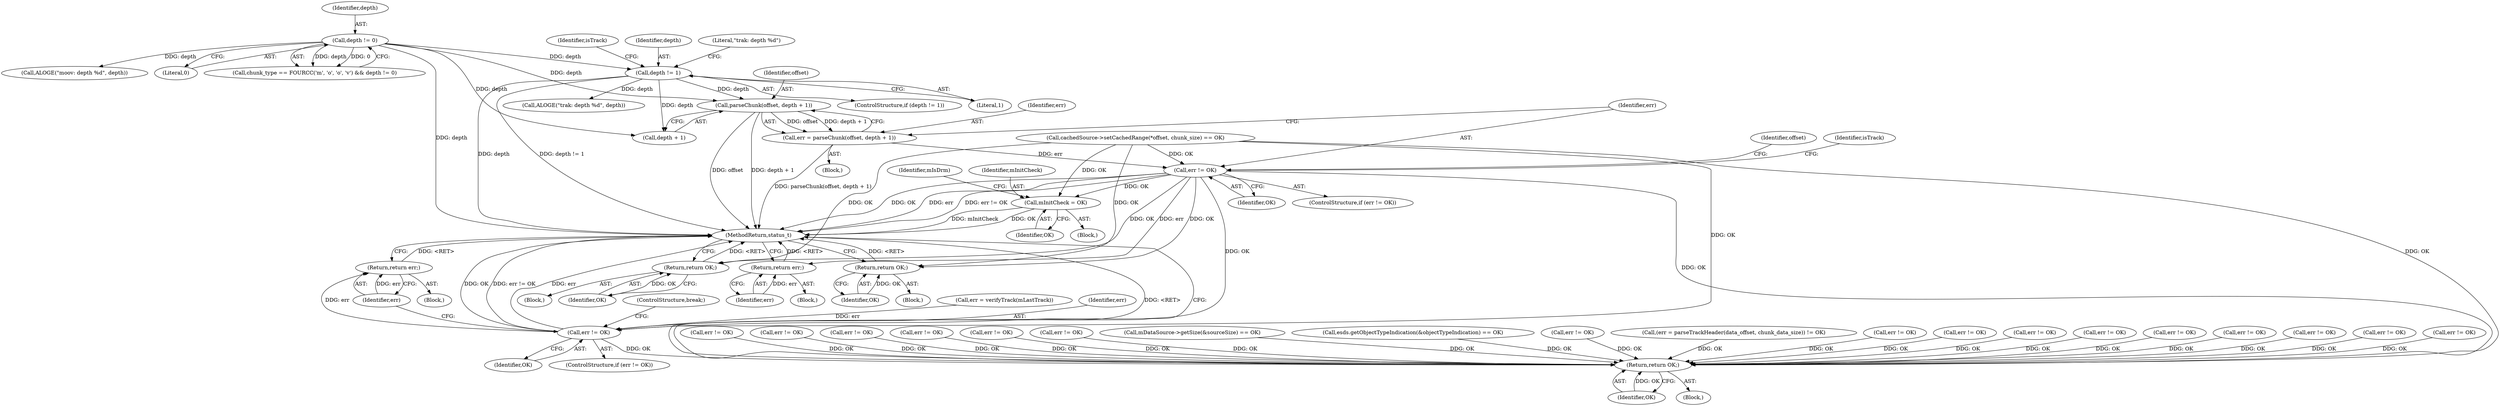 digraph "0_Android_8a3a2f6ea7defe1a81bb32b3c9f3537f84749b9d@pointer" {
"1000614" [label="(Call,parseChunk(offset, depth + 1))"];
"1000541" [label="(Call,depth != 1)"];
"1000452" [label="(Call,depth != 0)"];
"1000612" [label="(Call,err = parseChunk(offset, depth + 1))"];
"1000620" [label="(Call,err != OK)"];
"1000633" [label="(Return,return err;)"];
"1000709" [label="(Return,return OK;)"];
"1000717" [label="(Call,err != OK)"];
"1000721" [label="(Return,return err;)"];
"1003901" [label="(Return,return OK;)"];
"1000733" [label="(Call,mInitCheck = OK)"];
"1000744" [label="(Return,return OK;)"];
"1000551" [label="(Identifier,isTrack)"];
"1003710" [label="(Call,err != OK)"];
"1000621" [label="(Identifier,err)"];
"1003902" [label="(Identifier,OK)"];
"1000540" [label="(ControlStructure,if (depth != 1))"];
"1003432" [label="(Call,err != OK)"];
"1003063" [label="(Call,err != OK)"];
"1002524" [label="(Call,err != OK)"];
"1002555" [label="(Call,err != OK)"];
"1000743" [label="(Block,)"];
"1000722" [label="(Identifier,err)"];
"1000733" [label="(Call,mInitCheck = OK)"];
"1000721" [label="(Return,return err;)"];
"1000612" [label="(Call,err = parseChunk(offset, depth + 1))"];
"1000614" [label="(Call,parseChunk(offset, depth + 1))"];
"1000615" [label="(Identifier,offset)"];
"1000608" [label="(Identifier,offset)"];
"1000633" [label="(Return,return err;)"];
"1000542" [label="(Identifier,depth)"];
"1000543" [label="(Literal,1)"];
"1003901" [label="(Return,return OK;)"];
"1000746" [label="(ControlStructure,break;)"];
"1001661" [label="(Call,err != OK)"];
"1000224" [label="(Call,mDataSource->getSize(&sourceSize) == OK)"];
"1000444" [label="(Call,chunk_type == FOURCC('m', 'o', 'o', 'v') && depth != 0)"];
"1000610" [label="(Block,)"];
"1000745" [label="(Identifier,OK)"];
"1002724" [label="(Call,esds.getObjectTypeIndication(&objectTypeIndication) == OK)"];
"1002250" [label="(Call,err != OK)"];
"1001154" [label="(Call,(err = parseTrackHeader(data_offset, chunk_data_size)) != OK)"];
"1000625" [label="(Identifier,isTrack)"];
"1000735" [label="(Identifier,OK)"];
"1000622" [label="(Identifier,OK)"];
"1000712" [label="(Call,err = verifyTrack(mLastTrack))"];
"1000456" [label="(Call,ALOGE(\"moov: depth %d\", depth))"];
"1000663" [label="(Block,)"];
"1000738" [label="(Identifier,mIsDrm)"];
"1002205" [label="(Call,err != OK)"];
"1000619" [label="(ControlStructure,if (err != OK))"];
"1003890" [label="(Call,err != OK)"];
"1003730" [label="(Call,err != OK)"];
"1000454" [label="(Literal,0)"];
"1000717" [label="(Call,err != OK)"];
"1000452" [label="(Call,depth != 0)"];
"1000710" [label="(Identifier,OK)"];
"1000616" [label="(Call,depth + 1)"];
"1000505" [label="(Call,cachedSource->setCachedRange(*offset, chunk_size) == OK)"];
"1002134" [label="(Call,err != OK)"];
"1000613" [label="(Identifier,err)"];
"1003028" [label="(Call,err != OK)"];
"1000720" [label="(Block,)"];
"1001997" [label="(Call,err != OK)"];
"1000623" [label="(Block,)"];
"1000453" [label="(Identifier,depth)"];
"1000716" [label="(ControlStructure,if (err != OK))"];
"1000718" [label="(Identifier,err)"];
"1000709" [label="(Return,return OK;)"];
"1002493" [label="(Call,err != OK)"];
"1002698" [label="(Call,err != OK)"];
"1000545" [label="(Call,ALOGE(\"trak: depth %d\", depth))"];
"1000719" [label="(Identifier,OK)"];
"1000732" [label="(Block,)"];
"1000734" [label="(Identifier,mInitCheck)"];
"1000546" [label="(Literal,\"trak: depth %d\")"];
"1000620" [label="(Call,err != OK)"];
"1000744" [label="(Return,return OK;)"];
"1002174" [label="(Call,err != OK)"];
"1000634" [label="(Identifier,err)"];
"1000118" [label="(Block,)"];
"1000541" [label="(Call,depth != 1)"];
"1003903" [label="(MethodReturn,status_t)"];
"1000614" -> "1000612"  [label="AST: "];
"1000614" -> "1000616"  [label="CFG: "];
"1000615" -> "1000614"  [label="AST: "];
"1000616" -> "1000614"  [label="AST: "];
"1000612" -> "1000614"  [label="CFG: "];
"1000614" -> "1003903"  [label="DDG: depth + 1"];
"1000614" -> "1003903"  [label="DDG: offset"];
"1000614" -> "1000612"  [label="DDG: offset"];
"1000614" -> "1000612"  [label="DDG: depth + 1"];
"1000541" -> "1000614"  [label="DDG: depth"];
"1000452" -> "1000614"  [label="DDG: depth"];
"1000541" -> "1000540"  [label="AST: "];
"1000541" -> "1000543"  [label="CFG: "];
"1000542" -> "1000541"  [label="AST: "];
"1000543" -> "1000541"  [label="AST: "];
"1000546" -> "1000541"  [label="CFG: "];
"1000551" -> "1000541"  [label="CFG: "];
"1000541" -> "1003903"  [label="DDG: depth"];
"1000541" -> "1003903"  [label="DDG: depth != 1"];
"1000452" -> "1000541"  [label="DDG: depth"];
"1000541" -> "1000545"  [label="DDG: depth"];
"1000541" -> "1000616"  [label="DDG: depth"];
"1000452" -> "1000444"  [label="AST: "];
"1000452" -> "1000454"  [label="CFG: "];
"1000453" -> "1000452"  [label="AST: "];
"1000454" -> "1000452"  [label="AST: "];
"1000444" -> "1000452"  [label="CFG: "];
"1000452" -> "1003903"  [label="DDG: depth"];
"1000452" -> "1000444"  [label="DDG: depth"];
"1000452" -> "1000444"  [label="DDG: 0"];
"1000452" -> "1000456"  [label="DDG: depth"];
"1000452" -> "1000616"  [label="DDG: depth"];
"1000612" -> "1000610"  [label="AST: "];
"1000613" -> "1000612"  [label="AST: "];
"1000621" -> "1000612"  [label="CFG: "];
"1000612" -> "1003903"  [label="DDG: parseChunk(offset, depth + 1)"];
"1000612" -> "1000620"  [label="DDG: err"];
"1000620" -> "1000619"  [label="AST: "];
"1000620" -> "1000622"  [label="CFG: "];
"1000621" -> "1000620"  [label="AST: "];
"1000622" -> "1000620"  [label="AST: "];
"1000608" -> "1000620"  [label="CFG: "];
"1000625" -> "1000620"  [label="CFG: "];
"1000620" -> "1003903"  [label="DDG: OK"];
"1000620" -> "1003903"  [label="DDG: err"];
"1000620" -> "1003903"  [label="DDG: err != OK"];
"1000505" -> "1000620"  [label="DDG: OK"];
"1000620" -> "1000633"  [label="DDG: err"];
"1000620" -> "1000709"  [label="DDG: OK"];
"1000620" -> "1000717"  [label="DDG: OK"];
"1000620" -> "1000733"  [label="DDG: OK"];
"1000620" -> "1000744"  [label="DDG: OK"];
"1000620" -> "1003901"  [label="DDG: OK"];
"1000633" -> "1000623"  [label="AST: "];
"1000633" -> "1000634"  [label="CFG: "];
"1000634" -> "1000633"  [label="AST: "];
"1003903" -> "1000633"  [label="CFG: "];
"1000633" -> "1003903"  [label="DDG: <RET>"];
"1000634" -> "1000633"  [label="DDG: err"];
"1000709" -> "1000663"  [label="AST: "];
"1000709" -> "1000710"  [label="CFG: "];
"1000710" -> "1000709"  [label="AST: "];
"1003903" -> "1000709"  [label="CFG: "];
"1000709" -> "1003903"  [label="DDG: <RET>"];
"1000710" -> "1000709"  [label="DDG: OK"];
"1000505" -> "1000709"  [label="DDG: OK"];
"1000717" -> "1000716"  [label="AST: "];
"1000717" -> "1000719"  [label="CFG: "];
"1000718" -> "1000717"  [label="AST: "];
"1000719" -> "1000717"  [label="AST: "];
"1000722" -> "1000717"  [label="CFG: "];
"1000746" -> "1000717"  [label="CFG: "];
"1000717" -> "1003903"  [label="DDG: err != OK"];
"1000717" -> "1003903"  [label="DDG: OK"];
"1000717" -> "1003903"  [label="DDG: err"];
"1000712" -> "1000717"  [label="DDG: err"];
"1000505" -> "1000717"  [label="DDG: OK"];
"1000717" -> "1000721"  [label="DDG: err"];
"1000717" -> "1003901"  [label="DDG: OK"];
"1000721" -> "1000720"  [label="AST: "];
"1000721" -> "1000722"  [label="CFG: "];
"1000722" -> "1000721"  [label="AST: "];
"1003903" -> "1000721"  [label="CFG: "];
"1000721" -> "1003903"  [label="DDG: <RET>"];
"1000722" -> "1000721"  [label="DDG: err"];
"1003901" -> "1000118"  [label="AST: "];
"1003901" -> "1003902"  [label="CFG: "];
"1003902" -> "1003901"  [label="AST: "];
"1003903" -> "1003901"  [label="CFG: "];
"1003901" -> "1003903"  [label="DDG: <RET>"];
"1003902" -> "1003901"  [label="DDG: OK"];
"1002724" -> "1003901"  [label="DDG: OK"];
"1003063" -> "1003901"  [label="DDG: OK"];
"1003730" -> "1003901"  [label="DDG: OK"];
"1001997" -> "1003901"  [label="DDG: OK"];
"1001154" -> "1003901"  [label="DDG: OK"];
"1001661" -> "1003901"  [label="DDG: OK"];
"1000505" -> "1003901"  [label="DDG: OK"];
"1002134" -> "1003901"  [label="DDG: OK"];
"1002555" -> "1003901"  [label="DDG: OK"];
"1002493" -> "1003901"  [label="DDG: OK"];
"1002250" -> "1003901"  [label="DDG: OK"];
"1002205" -> "1003901"  [label="DDG: OK"];
"1003710" -> "1003901"  [label="DDG: OK"];
"1003028" -> "1003901"  [label="DDG: OK"];
"1002524" -> "1003901"  [label="DDG: OK"];
"1000224" -> "1003901"  [label="DDG: OK"];
"1003890" -> "1003901"  [label="DDG: OK"];
"1002174" -> "1003901"  [label="DDG: OK"];
"1002698" -> "1003901"  [label="DDG: OK"];
"1003432" -> "1003901"  [label="DDG: OK"];
"1000733" -> "1000732"  [label="AST: "];
"1000733" -> "1000735"  [label="CFG: "];
"1000734" -> "1000733"  [label="AST: "];
"1000735" -> "1000733"  [label="AST: "];
"1000738" -> "1000733"  [label="CFG: "];
"1000733" -> "1003903"  [label="DDG: OK"];
"1000733" -> "1003903"  [label="DDG: mInitCheck"];
"1000505" -> "1000733"  [label="DDG: OK"];
"1000744" -> "1000743"  [label="AST: "];
"1000744" -> "1000745"  [label="CFG: "];
"1000745" -> "1000744"  [label="AST: "];
"1003903" -> "1000744"  [label="CFG: "];
"1000744" -> "1003903"  [label="DDG: <RET>"];
"1000745" -> "1000744"  [label="DDG: OK"];
"1000505" -> "1000744"  [label="DDG: OK"];
}
